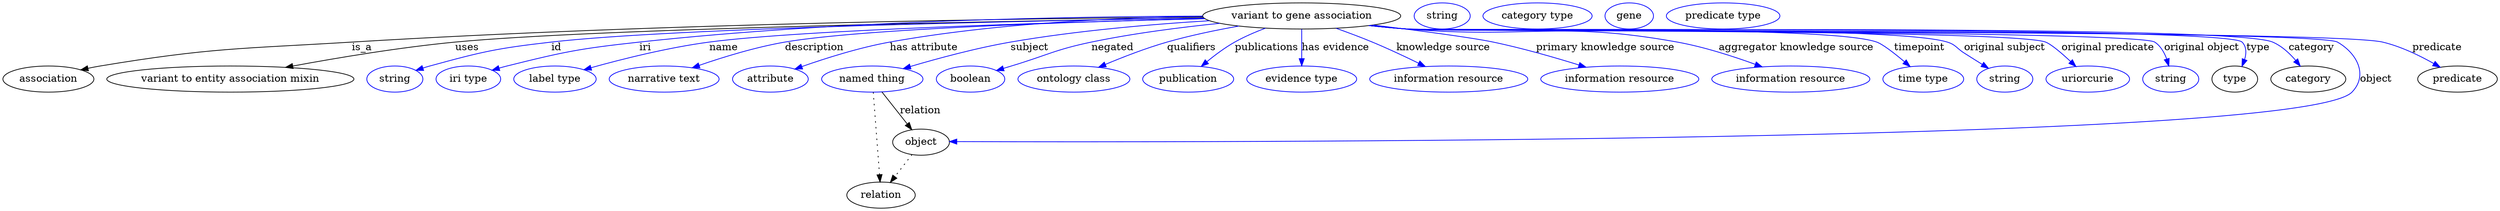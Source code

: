 digraph {
	graph [bb="0,0,3423,283"];
	node [label="\N"];
	"variant to gene association"	[height=0.5,
		label="variant to gene association",
		pos="1781.4,265",
		width=3.7733];
	association	[height=0.5,
		pos="62.394,178",
		width=1.7332];
	"variant to gene association" -> association	[label=is_a,
		lp="493.39,221.5",
		pos="e,106.89,190.66 1645.8,263.4 1409,261.67 904.56,254.96 479.39,229 325.21,219.59 285.77,221.38 133.39,196 128,195.1 122.41,194.02 \
116.84,192.85"];
	"variant to entity association mixin"	[height=0.5,
		pos="312.39,178",
		width=4.7121];
	"variant to gene association" -> "variant to entity association mixin"	[label=uses,
		lp="637.89,221.5",
		pos="e,388.23,194.1 1647.2,262.15 1385.8,258.18 816.63,247.66 621.39,229 545.55,221.75 460.11,207.45 398.32,195.99"];
	id	[color=blue,
		height=0.5,
		label=string,
		pos="538.39,178",
		width=1.0652];
	"variant to gene association" -> id	[color=blue,
		label=id,
		lp="759.39,221.5",
		pos="e,567.12,189.93 1647,262.14 1408.7,258.39 921.53,248.56 752.39,229 677.67,220.36 658.92,215.94 586.39,196 583.24,195.13 580,194.16 \
576.75,193.13",
		style=solid];
	iri	[color=blue,
		height=0.5,
		label="iri type",
		pos="639.39,178",
		width=1.2277];
	"variant to gene association" -> iri	[color=blue,
		label=iri,
		lp="881.39,221.5",
		pos="e,672,190.19 1645.2,264.75 1467.2,264.37 1146.1,258.96 873.39,229 792.11,220.07 771.72,215.86 692.39,196 688.96,195.14 685.43,194.18 \
681.89,193.16",
		style=solid];
	name	[color=blue,
		height=0.5,
		label="label type",
		pos="758.39,178",
		width=1.5707];
	"variant to gene association" -> name	[color=blue,
		label=name,
		lp="989.39,221.5",
		pos="e,798.01,190.88 1648.6,261.19 1452.9,256.55 1096.6,246.07 969.39,229 913.26,221.47 850.24,205.52 807.8,193.65",
		style=solid];
	description	[color=blue,
		height=0.5,
		label="narrative text",
		pos="908.39,178",
		width=2.0943];
	"variant to gene association" -> description	[color=blue,
		label=description,
		lp="1112.9,221.5",
		pos="e,946.51,193.56 1648.3,261.34 1474.3,257.19 1179.2,247.63 1072.4,229 1032.4,222.03 988.47,208.29 956.15,196.98",
		style=solid];
	"has attribute"	[color=blue,
		height=0.5,
		label=attribute,
		pos="1053.4,178",
		width=1.4443];
	"variant to gene association" -> "has attribute"	[color=blue,
		label="has attribute",
		lp="1263.4,221.5",
		pos="e,1086.8,191.81 1645.3,264.52 1530.2,262.83 1361.3,255.33 1216.4,229 1174.8,221.45 1128.9,206.77 1096.5,195.27",
		style=solid];
	subject	[color=blue,
		height=0.5,
		label="named thing",
		pos="1193.4,178",
		width=1.9318];
	"variant to gene association" -> subject	[color=blue,
		label=subject,
		lp="1407.4,221.5",
		pos="e,1235.5,192.43 1654.6,258.51 1575.5,253.7 1472,244.89 1381.4,229 1334.7,220.81 1282.6,206.55 1245.2,195.36",
		style=solid];
	negated	[color=blue,
		height=0.5,
		label=boolean,
		pos="1327.4,178",
		width=1.2999];
	"variant to gene association" -> negated	[color=blue,
		label=negated,
		lp="1521.4,221.5",
		pos="e,1362.6,189.93 1668.8,254.88 1615.1,249.37 1550,241.04 1492.4,229 1442.4,218.56 1431.2,210.87 1382.4,196 1379.1,194.99 1375.7,193.95 \
1372.2,192.9",
		style=solid];
	qualifiers	[color=blue,
		height=0.5,
		label="ontology class",
		pos="1468.4,178",
		width=2.1304];
	"variant to gene association" -> qualifiers	[color=blue,
		label=qualifiers,
		lp="1629.9,221.5",
		pos="e,1502.3,194.24 1695,251.07 1663.6,245.48 1628.1,238.11 1596.4,229 1567.5,220.71 1536.1,208.5 1511.7,198.21",
		style=solid];
	publications	[color=blue,
		height=0.5,
		label=publication,
		pos="1625.4,178",
		width=1.7332];
	"variant to gene association" -> publications	[color=blue,
		label=publications,
		lp="1733.4,221.5",
		pos="e,1643.4,195.45 1731.5,248.11 1717.5,242.83 1702.5,236.39 1689.4,229 1676,221.42 1662.3,211.19 1651.1,201.95",
		style=solid];
	"has evidence"	[color=blue,
		height=0.5,
		label="evidence type",
		pos="1781.4,178",
		width=2.0943];
	"variant to gene association" -> "has evidence"	[color=blue,
		label="has evidence",
		lp="1827.9,221.5",
		pos="e,1781.4,196.18 1781.4,246.8 1781.4,235.16 1781.4,219.55 1781.4,206.24",
		style=solid];
	"knowledge source"	[color=blue,
		height=0.5,
		label="information resource",
		pos="1983.4,178",
		width=3.015];
	"variant to gene association" -> "knowledge source"	[color=blue,
		label="knowledge source",
		lp="1975.9,221.5",
		pos="e,1951.1,195.37 1828.6,248.01 1844.6,242.33 1862.4,235.69 1878.4,229 1899.7,220.11 1922.9,209.19 1942.1,199.83",
		style=solid];
	"primary knowledge source"	[color=blue,
		height=0.5,
		label="information resource",
		pos="2218.4,178",
		width=3.015];
	"variant to gene association" -> "primary knowledge source"	[color=blue,
		label="primary knowledge source",
		lp="2198.4,221.5",
		pos="e,2172,194.37 1879.4,252.49 1940.6,244.99 2013.6,235.44 2044.4,229 2084.3,220.66 2128.4,207.94 2162.3,197.41",
		style=solid];
	"aggregator knowledge source"	[color=blue,
		height=0.5,
		label="information resource",
		pos="2453.4,178",
		width=3.015];
	"variant to gene association" -> "aggregator knowledge source"	[color=blue,
		label="aggregator knowledge source",
		lp="2460.9,221.5",
		pos="e,2414,194.78 1875.7,252 1892.5,250.12 1910,248.36 1926.4,247 2090.9,233.38 2135,258.44 2297.4,229 2334.1,222.34 2374.2,209.36 2404.6,\
198.29",
		style=solid];
	timepoint	[color=blue,
		height=0.5,
		label="time type",
		pos="2635.4,178",
		width=1.5346];
	"variant to gene association" -> timepoint	[color=blue,
		label=timepoint,
		lp="2630.4,221.5",
		pos="e,2617.3,195.25 1874.5,251.85 1891.7,249.95 1909.6,248.22 1926.4,247 1997.9,241.82 2503.9,253.28 2571.4,229 2579.8,225.97 2595.7,\
213.63 2609.5,201.97",
		style=solid];
	"original subject"	[color=blue,
		height=0.5,
		label=string,
		pos="2747.4,178",
		width=1.0652];
	"variant to gene association" -> "original subject"	[color=blue,
		label="original subject",
		lp="2747.4,221.5",
		pos="e,2725.3,192.7 1874.1,251.84 1891.4,249.93 1909.5,248.2 1926.4,247 2008.7,241.19 2589.6,253.46 2668.4,229 2680,225.38 2681.1,220.57 \
2691.4,214 2699.6,208.79 2708.4,203.21 2716.7,198.07",
		style=solid];
	"original predicate"	[color=blue,
		height=0.5,
		label=uriorcurie,
		pos="2861.4,178",
		width=1.5887];
	"variant to gene association" -> "original predicate"	[color=blue,
		label="original predicate",
		lp="2888.9,221.5",
		pos="e,2845.1,195.26 1874.1,251.79 1891.4,249.88 1909.5,248.16 1926.4,247 1975,243.66 2757.9,246.44 2803.4,229 2811.2,226.01 2825.4,213.87 \
2837.7,202.3",
		style=solid];
	"original object"	[color=blue,
		height=0.5,
		label=string,
		pos="2975.4,178",
		width=1.0652];
	"variant to gene association" -> "original object"	[color=blue,
		label="original object",
		lp="3017.9,221.5",
		pos="e,2972.7,195.97 1873.7,251.79 1891.2,249.87 1909.3,248.15 1926.4,247 1954.9,245.09 2929.6,244.8 2953.4,229 2961.4,223.66 2966.5,\
214.67 2969.8,205.77",
		style=solid];
	type	[height=0.5,
		pos="3063.4,178",
		width=0.86659];
	"variant to gene association" -> type	[color=blue,
		label=type,
		lp="3095.4,221.5",
		pos="e,3073.3,195.53 1873.7,251.76 1891.2,249.85 1909.3,248.13 1926.4,247 1958.2,244.89 3051,251.71 3073.4,229 3079.6,222.67 3079.4,213.63 \
3076.9,204.98",
		style=solid];
	category	[height=0.5,
		pos="3164.4,178",
		width=1.4263];
	"variant to gene association" -> category	[color=blue,
		label=category,
		lp="3168.9,221.5",
		pos="e,3153.3,195.87 1873.7,251.76 1891.2,249.84 1909.3,248.13 1926.4,247 1992.3,242.65 3054.7,255.05 3115.4,229 3127.8,223.68 3138.6,\
213.59 3147,203.85",
		style=solid];
	object	[height=0.5,
		pos="1260.4,91",
		width=1.0832];
	"variant to gene association" -> object	[color=blue,
		label=object,
		lp="3257.4,178",
		pos="e,1299.4,91.832 1873.7,251.74 1891.2,249.83 1909.3,248.12 1926.4,247 1961.8,244.68 3173.6,246.64 3204.4,229 3232.1,213.13 3246.6,\
182.96 3224.4,160 3155.8,89.028 1606.8,90.799 1309.5,91.797",
		style=solid];
	predicate	[height=0.5,
		pos="3368.4,178",
		width=1.5165];
	"variant to gene association" -> predicate	[color=blue,
		label=predicate,
		lp="3340.4,221.5",
		pos="e,3344.6,194.32 1873.7,251.73 1891.2,249.82 1909.3,248.11 1926.4,247 2000.6,242.16 3193,246.16 3265.4,229 3290.3,223.1 3316.2,210.51 \
3335.8,199.44",
		style=solid];
	subject -> object	[label=relation,
		lp="1259.4,134.5",
		pos="e,1247.6,108.18 1206.6,160.21 1216.5,147.71 1230.1,130.45 1241.1,116.43"];
	relation	[height=0.5,
		pos="1205.4,18",
		width=1.2999];
	subject -> relation	[pos="e,1204.1,36.188 1194.7,159.79 1196.8,132.48 1200.8,78.994 1203.3,46.38",
		style=dotted];
	association_type	[color=blue,
		height=0.5,
		label=string,
		pos="1973.4,265",
		width=1.0652];
	association_category	[color=blue,
		height=0.5,
		label="category type",
		pos="2104.4,265",
		width=2.0762];
	object -> relation	[pos="e,1218.2,35.54 1247.9,73.889 1241,64.939 1232.2,53.617 1224.4,43.584",
		style=dotted];
	"variant to gene association_object"	[color=blue,
		height=0.5,
		label=gene,
		pos="2230.4,265",
		width=0.92075];
	"variant to gene association_predicate"	[color=blue,
		height=0.5,
		label="predicate type",
		pos="2359.4,265",
		width=2.1665];
}
